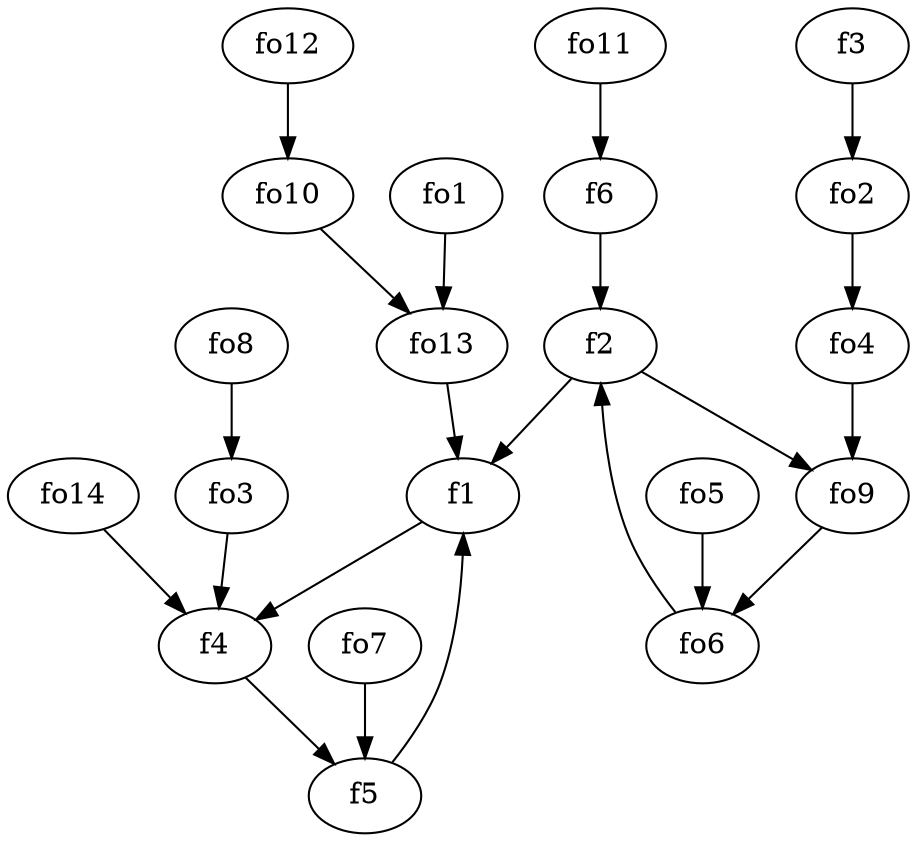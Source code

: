 strict digraph  {
f1;
f2;
f3;
f4;
f5;
f6;
fo1;
fo2;
fo3;
fo4;
fo5;
fo6;
fo7;
fo8;
fo9;
fo10;
fo11;
fo12;
fo13;
fo14;
f1 -> f4  [weight=2];
f2 -> fo9  [weight=2];
f2 -> f1  [weight=2];
f3 -> fo2  [weight=2];
f4 -> f5  [weight=2];
f5 -> f1  [weight=2];
f6 -> f2  [weight=2];
fo1 -> fo13  [weight=2];
fo2 -> fo4  [weight=2];
fo3 -> f4  [weight=2];
fo4 -> fo9  [weight=2];
fo5 -> fo6  [weight=2];
fo6 -> f2  [weight=2];
fo7 -> f5  [weight=2];
fo8 -> fo3  [weight=2];
fo9 -> fo6  [weight=2];
fo10 -> fo13  [weight=2];
fo11 -> f6  [weight=2];
fo12 -> fo10  [weight=2];
fo13 -> f1  [weight=2];
fo14 -> f4  [weight=2];
}
